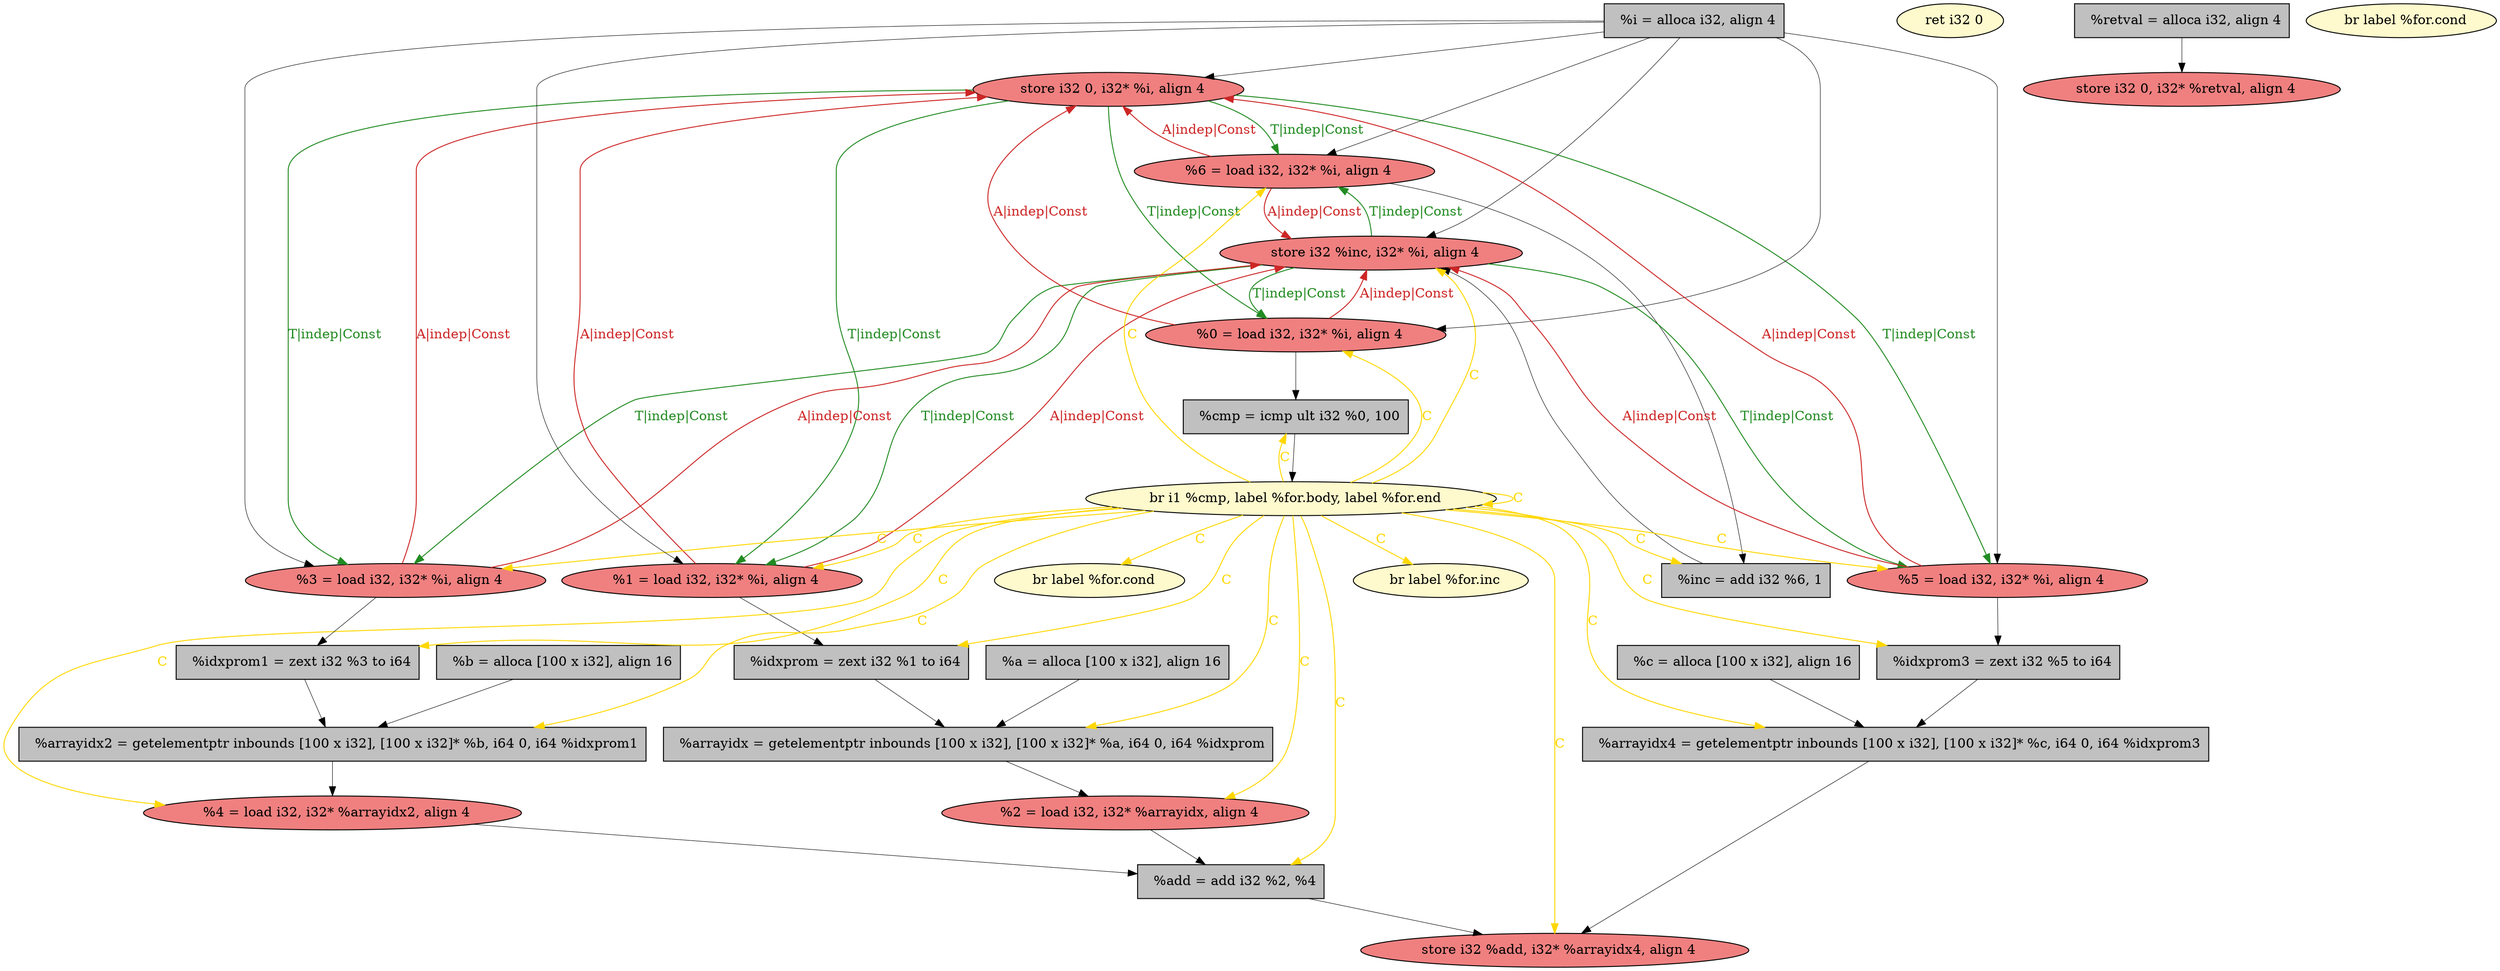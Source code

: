 
digraph G {


node28 [fillcolor=lightcoral,label="  store i32 0, i32* %i, align 4",shape=ellipse,style=filled ]
node25 [fillcolor=grey,label="  %arrayidx = getelementptr inbounds [100 x i32], [100 x i32]* %a, i64 0, i64 %idxprom",shape=rectangle,style=filled ]
node22 [fillcolor=lemonchiffon,label="  ret i32 0",shape=ellipse,style=filled ]
node21 [fillcolor=lightcoral,label="  %6 = load i32, i32* %i, align 4",shape=ellipse,style=filled ]
node29 [fillcolor=grey,label="  %inc = add i32 %6, 1",shape=rectangle,style=filled ]
node20 [fillcolor=lightcoral,label="  store i32 %inc, i32* %i, align 4",shape=ellipse,style=filled ]
node19 [fillcolor=lightcoral,label="  %1 = load i32, i32* %i, align 4",shape=ellipse,style=filled ]
node18 [fillcolor=grey,label="  %b = alloca [100 x i32], align 16",shape=rectangle,style=filled ]
node17 [fillcolor=grey,label="  %arrayidx2 = getelementptr inbounds [100 x i32], [100 x i32]* %b, i64 0, i64 %idxprom1",shape=rectangle,style=filled ]
node27 [fillcolor=grey,label="  %retval = alloca i32, align 4",shape=rectangle,style=filled ]
node16 [fillcolor=lightcoral,label="  %4 = load i32, i32* %arrayidx2, align 4",shape=ellipse,style=filled ]
node4 [fillcolor=lemonchiffon,label="  br i1 %cmp, label %for.body, label %for.end",shape=ellipse,style=filled ]
node8 [fillcolor=grey,label="  %cmp = icmp ult i32 %0, 100",shape=rectangle,style=filled ]
node26 [fillcolor=grey,label="  %i = alloca i32, align 4",shape=rectangle,style=filled ]
node15 [fillcolor=lemonchiffon,label="  br label %for.cond",shape=ellipse,style=filled ]
node0 [fillcolor=lightcoral,label="  %2 = load i32, i32* %arrayidx, align 4",shape=ellipse,style=filled ]
node24 [fillcolor=grey,label="  %c = alloca [100 x i32], align 16",shape=rectangle,style=filled ]
node11 [fillcolor=lightcoral,label="  %5 = load i32, i32* %i, align 4",shape=ellipse,style=filled ]
node3 [fillcolor=grey,label="  %idxprom1 = zext i32 %3 to i64",shape=rectangle,style=filled ]
node2 [fillcolor=grey,label="  %idxprom = zext i32 %1 to i64",shape=rectangle,style=filled ]
node12 [fillcolor=grey,label="  %a = alloca [100 x i32], align 16",shape=rectangle,style=filled ]
node13 [fillcolor=lemonchiffon,label="  br label %for.inc",shape=ellipse,style=filled ]
node1 [fillcolor=grey,label="  %idxprom3 = zext i32 %5 to i64",shape=rectangle,style=filled ]
node6 [fillcolor=lightcoral,label="  %3 = load i32, i32* %i, align 4",shape=ellipse,style=filled ]
node14 [fillcolor=lightcoral,label="  store i32 %add, i32* %arrayidx4, align 4",shape=ellipse,style=filled ]
node7 [fillcolor=grey,label="  %arrayidx4 = getelementptr inbounds [100 x i32], [100 x i32]* %c, i64 0, i64 %idxprom3",shape=rectangle,style=filled ]
node23 [fillcolor=lightcoral,label="  store i32 0, i32* %retval, align 4",shape=ellipse,style=filled ]
node9 [fillcolor=lightcoral,label="  %0 = load i32, i32* %i, align 4",shape=ellipse,style=filled ]
node5 [fillcolor=grey,label="  %add = add i32 %2, %4",shape=rectangle,style=filled ]
node10 [fillcolor=lemonchiffon,label="  br label %for.cond",shape=ellipse,style=filled ]

node11->node28 [style=solid,color=firebrick3,label="A|indep|Const",penwidth=1.0,fontcolor=firebrick3 ]
node26->node6 [style=solid,color=black,label="",penwidth=0.5,fontcolor=black ]
node2->node25 [style=solid,color=black,label="",penwidth=0.5,fontcolor=black ]
node4->node16 [style=solid,color=gold,label="C",penwidth=1.0,fontcolor=gold ]
node4->node8 [style=solid,color=gold,label="C",penwidth=1.0,fontcolor=gold ]
node9->node8 [style=solid,color=black,label="",penwidth=0.5,fontcolor=black ]
node4->node9 [style=solid,color=gold,label="C",penwidth=1.0,fontcolor=gold ]
node25->node0 [style=solid,color=black,label="",penwidth=0.5,fontcolor=black ]
node0->node5 [style=solid,color=black,label="",penwidth=0.5,fontcolor=black ]
node9->node20 [style=solid,color=firebrick3,label="A|indep|Const",penwidth=1.0,fontcolor=firebrick3 ]
node26->node19 [style=solid,color=black,label="",penwidth=0.5,fontcolor=black ]
node21->node28 [style=solid,color=firebrick3,label="A|indep|Const",penwidth=1.0,fontcolor=firebrick3 ]
node28->node21 [style=solid,color=forestgreen,label="T|indep|Const",penwidth=1.0,fontcolor=forestgreen ]
node26->node9 [style=solid,color=black,label="",penwidth=0.5,fontcolor=black ]
node19->node2 [style=solid,color=black,label="",penwidth=0.5,fontcolor=black ]
node26->node11 [style=solid,color=black,label="",penwidth=0.5,fontcolor=black ]
node6->node20 [style=solid,color=firebrick3,label="A|indep|Const",penwidth=1.0,fontcolor=firebrick3 ]
node9->node28 [style=solid,color=firebrick3,label="A|indep|Const",penwidth=1.0,fontcolor=firebrick3 ]
node4->node4 [style=solid,color=gold,label="C",penwidth=1.0,fontcolor=gold ]
node19->node28 [style=solid,color=firebrick3,label="A|indep|Const",penwidth=1.0,fontcolor=firebrick3 ]
node20->node11 [style=solid,color=forestgreen,label="T|indep|Const",penwidth=1.0,fontcolor=forestgreen ]
node18->node17 [style=solid,color=black,label="",penwidth=0.5,fontcolor=black ]
node4->node14 [style=solid,color=gold,label="C",penwidth=1.0,fontcolor=gold ]
node28->node6 [style=solid,color=forestgreen,label="T|indep|Const",penwidth=1.0,fontcolor=forestgreen ]
node4->node6 [style=solid,color=gold,label="C",penwidth=1.0,fontcolor=gold ]
node4->node11 [style=solid,color=gold,label="C",penwidth=1.0,fontcolor=gold ]
node4->node15 [style=solid,color=gold,label="C",penwidth=1.0,fontcolor=gold ]
node4->node19 [style=solid,color=gold,label="C",penwidth=1.0,fontcolor=gold ]
node4->node25 [style=solid,color=gold,label="C",penwidth=1.0,fontcolor=gold ]
node3->node17 [style=solid,color=black,label="",penwidth=0.5,fontcolor=black ]
node21->node20 [style=solid,color=firebrick3,label="A|indep|Const",penwidth=1.0,fontcolor=firebrick3 ]
node11->node20 [style=solid,color=firebrick3,label="A|indep|Const",penwidth=1.0,fontcolor=firebrick3 ]
node28->node11 [style=solid,color=forestgreen,label="T|indep|Const",penwidth=1.0,fontcolor=forestgreen ]
node4->node2 [style=solid,color=gold,label="C",penwidth=1.0,fontcolor=gold ]
node11->node1 [style=solid,color=black,label="",penwidth=0.5,fontcolor=black ]
node4->node1 [style=solid,color=gold,label="C",penwidth=1.0,fontcolor=gold ]
node6->node3 [style=solid,color=black,label="",penwidth=0.5,fontcolor=black ]
node4->node7 [style=solid,color=gold,label="C",penwidth=1.0,fontcolor=gold ]
node12->node25 [style=solid,color=black,label="",penwidth=0.5,fontcolor=black ]
node26->node21 [style=solid,color=black,label="",penwidth=0.5,fontcolor=black ]
node4->node29 [style=solid,color=gold,label="C",penwidth=1.0,fontcolor=gold ]
node26->node28 [style=solid,color=black,label="",penwidth=0.5,fontcolor=black ]
node4->node3 [style=solid,color=gold,label="C",penwidth=1.0,fontcolor=gold ]
node4->node5 [style=solid,color=gold,label="C",penwidth=1.0,fontcolor=gold ]
node4->node0 [style=solid,color=gold,label="C",penwidth=1.0,fontcolor=gold ]
node8->node4 [style=solid,color=black,label="",penwidth=0.5,fontcolor=black ]
node4->node20 [style=solid,color=gold,label="C",penwidth=1.0,fontcolor=gold ]
node4->node17 [style=solid,color=gold,label="C",penwidth=1.0,fontcolor=gold ]
node20->node21 [style=solid,color=forestgreen,label="T|indep|Const",penwidth=1.0,fontcolor=forestgreen ]
node20->node19 [style=solid,color=forestgreen,label="T|indep|Const",penwidth=1.0,fontcolor=forestgreen ]
node28->node9 [style=solid,color=forestgreen,label="T|indep|Const",penwidth=1.0,fontcolor=forestgreen ]
node20->node9 [style=solid,color=forestgreen,label="T|indep|Const",penwidth=1.0,fontcolor=forestgreen ]
node26->node20 [style=solid,color=black,label="",penwidth=0.5,fontcolor=black ]
node28->node19 [style=solid,color=forestgreen,label="T|indep|Const",penwidth=1.0,fontcolor=forestgreen ]
node27->node23 [style=solid,color=black,label="",penwidth=0.5,fontcolor=black ]
node29->node20 [style=solid,color=black,label="",penwidth=0.5,fontcolor=black ]
node17->node16 [style=solid,color=black,label="",penwidth=0.5,fontcolor=black ]
node24->node7 [style=solid,color=black,label="",penwidth=0.5,fontcolor=black ]
node20->node6 [style=solid,color=forestgreen,label="T|indep|Const",penwidth=1.0,fontcolor=forestgreen ]
node4->node13 [style=solid,color=gold,label="C",penwidth=1.0,fontcolor=gold ]
node5->node14 [style=solid,color=black,label="",penwidth=0.5,fontcolor=black ]
node6->node28 [style=solid,color=firebrick3,label="A|indep|Const",penwidth=1.0,fontcolor=firebrick3 ]
node4->node21 [style=solid,color=gold,label="C",penwidth=1.0,fontcolor=gold ]
node21->node29 [style=solid,color=black,label="",penwidth=0.5,fontcolor=black ]
node19->node20 [style=solid,color=firebrick3,label="A|indep|Const",penwidth=1.0,fontcolor=firebrick3 ]
node16->node5 [style=solid,color=black,label="",penwidth=0.5,fontcolor=black ]
node7->node14 [style=solid,color=black,label="",penwidth=0.5,fontcolor=black ]
node1->node7 [style=solid,color=black,label="",penwidth=0.5,fontcolor=black ]


}
